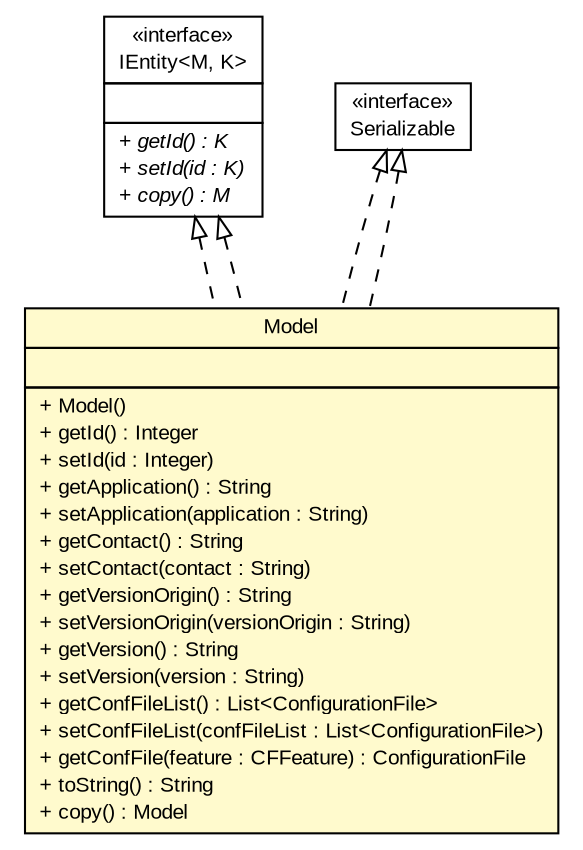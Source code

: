 #!/usr/local/bin/dot
#
# Class diagram 
# Generated by UMLGraph version R5_6-24-gf6e263 (http://www.umlgraph.org/)
#

digraph G {
	edge [fontname="arial",fontsize=10,labelfontname="arial",labelfontsize=10];
	node [fontname="arial",fontsize=10,shape=plaintext];
	nodesep=0.25;
	ranksep=0.5;
	// gov.sandia.cf.model.IEntity<M, K>
	c238600 [label=<<table title="gov.sandia.cf.model.IEntity" border="0" cellborder="1" cellspacing="0" cellpadding="2" port="p" href="./IEntity.html">
		<tr><td><table border="0" cellspacing="0" cellpadding="1">
<tr><td align="center" balign="center"> &#171;interface&#187; </td></tr>
<tr><td align="center" balign="center"> IEntity&lt;M, K&gt; </td></tr>
		</table></td></tr>
		<tr><td><table border="0" cellspacing="0" cellpadding="1">
<tr><td align="left" balign="left">  </td></tr>
		</table></td></tr>
		<tr><td><table border="0" cellspacing="0" cellpadding="1">
<tr><td align="left" balign="left"><font face="arial italic" point-size="10.0"> + getId() : K </font></td></tr>
<tr><td align="left" balign="left"><font face="arial italic" point-size="10.0"> + setId(id : K) </font></td></tr>
<tr><td align="left" balign="left"><font face="arial italic" point-size="10.0"> + copy() : M </font></td></tr>
		</table></td></tr>
		</table>>, URL="./IEntity.html", fontname="arial", fontcolor="black", fontsize=10.0];
	// gov.sandia.cf.model.Model
	c238612 [label=<<table title="gov.sandia.cf.model.Model" border="0" cellborder="1" cellspacing="0" cellpadding="2" port="p" bgcolor="lemonChiffon" href="./Model.html">
		<tr><td><table border="0" cellspacing="0" cellpadding="1">
<tr><td align="center" balign="center"> Model </td></tr>
		</table></td></tr>
		<tr><td><table border="0" cellspacing="0" cellpadding="1">
<tr><td align="left" balign="left">  </td></tr>
		</table></td></tr>
		<tr><td><table border="0" cellspacing="0" cellpadding="1">
<tr><td align="left" balign="left"> + Model() </td></tr>
<tr><td align="left" balign="left"> + getId() : Integer </td></tr>
<tr><td align="left" balign="left"> + setId(id : Integer) </td></tr>
<tr><td align="left" balign="left"> + getApplication() : String </td></tr>
<tr><td align="left" balign="left"> + setApplication(application : String) </td></tr>
<tr><td align="left" balign="left"> + getContact() : String </td></tr>
<tr><td align="left" balign="left"> + setContact(contact : String) </td></tr>
<tr><td align="left" balign="left"> + getVersionOrigin() : String </td></tr>
<tr><td align="left" balign="left"> + setVersionOrigin(versionOrigin : String) </td></tr>
<tr><td align="left" balign="left"> + getVersion() : String </td></tr>
<tr><td align="left" balign="left"> + setVersion(version : String) </td></tr>
<tr><td align="left" balign="left"> + getConfFileList() : List&lt;ConfigurationFile&gt; </td></tr>
<tr><td align="left" balign="left"> + setConfFileList(confFileList : List&lt;ConfigurationFile&gt;) </td></tr>
<tr><td align="left" balign="left"> + getConfFile(feature : CFFeature) : ConfigurationFile </td></tr>
<tr><td align="left" balign="left"> + toString() : String </td></tr>
<tr><td align="left" balign="left"> + copy() : Model </td></tr>
		</table></td></tr>
		</table>>, URL="./Model.html", fontname="arial", fontcolor="black", fontsize=10.0];
	//gov.sandia.cf.model.Model implements java.io.Serializable
	c238953:p -> c238612:p [dir=back,arrowtail=empty,style=dashed];
	//gov.sandia.cf.model.Model implements gov.sandia.cf.model.IEntity<M, K>
	c238600:p -> c238612:p [dir=back,arrowtail=empty,style=dashed];
	//gov.sandia.cf.model.Model implements java.io.Serializable
	c238953:p -> c238612:p [dir=back,arrowtail=empty,style=dashed];
	//gov.sandia.cf.model.Model implements gov.sandia.cf.model.IEntity<M, K>
	c238600:p -> c238612:p [dir=back,arrowtail=empty,style=dashed];
	// java.io.Serializable
	c238953 [label=<<table title="java.io.Serializable" border="0" cellborder="1" cellspacing="0" cellpadding="2" port="p" href="http://java.sun.com/j2se/1.4.2/docs/api/java/io/Serializable.html">
		<tr><td><table border="0" cellspacing="0" cellpadding="1">
<tr><td align="center" balign="center"> &#171;interface&#187; </td></tr>
<tr><td align="center" balign="center"> Serializable </td></tr>
		</table></td></tr>
		</table>>, URL="http://java.sun.com/j2se/1.4.2/docs/api/java/io/Serializable.html", fontname="arial", fontcolor="black", fontsize=10.0];
}

